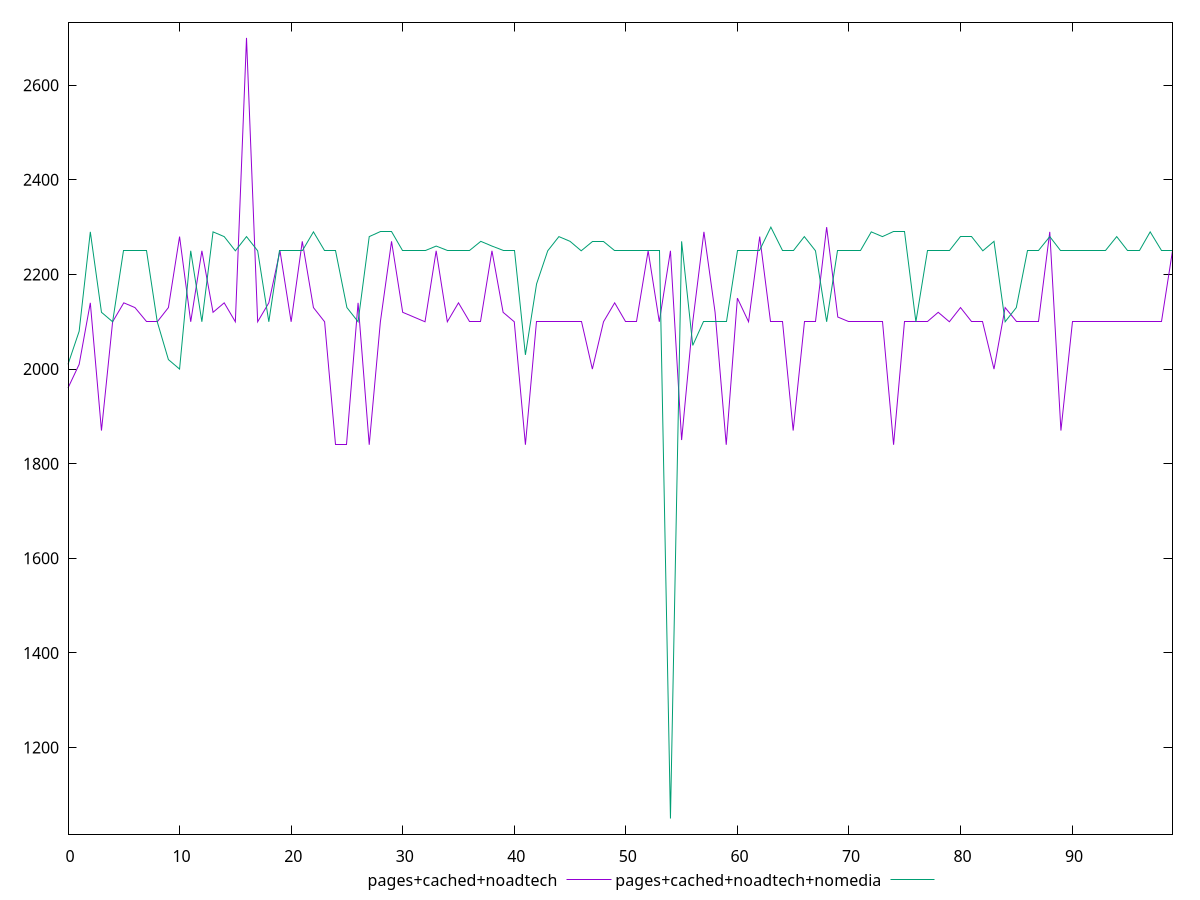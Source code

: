reset

$pagesCachedNoadtech <<EOF
0 1960
1 2010
2 2140
3 1870
4 2100
5 2140
6 2130
7 2100
8 2100
9 2130
10 2280
11 2100
12 2250
13 2120
14 2140
15 2100
16 2700
17 2100
18 2140
19 2250
20 2100
21 2270
22 2130
23 2100
24 1840
25 1840
26 2140
27 1840
28 2100
29 2270
30 2120
31 2110
32 2100
33 2250
34 2100
35 2140
36 2100
37 2100
38 2250
39 2120
40 2100
41 1840
42 2100
43 2100
44 2100
45 2100
46 2100
47 2000
48 2100
49 2140
50 2100
51 2100
52 2250
53 2100
54 2250
55 1850
56 2100
57 2290
58 2120
59 1840
60 2150
61 2100
62 2280
63 2100
64 2100
65 1870
66 2100
67 2100
68 2300
69 2110
70 2100
71 2100
72 2100
73 2100
74 1840
75 2100
76 2100
77 2100
78 2120
79 2100
80 2130
81 2100
82 2100
83 2000
84 2130
85 2100
86 2100
87 2100
88 2290
89 1870
90 2100
91 2100
92 2100
93 2100
94 2100
95 2100
96 2100
97 2100
98 2100
99 2250
EOF

$pagesCachedNoadtechNomedia <<EOF
0 2010
1 2080
2 2290
3 2120
4 2100
5 2250
6 2250
7 2250
8 2100
9 2020
10 2000
11 2250
12 2100
13 2290
14 2280
15 2250
16 2280
17 2250
18 2100
19 2250
20 2250
21 2250
22 2290
23 2250
24 2250
25 2130
26 2100
27 2280
28 2290
29 2290
30 2250
31 2250
32 2250
33 2260
34 2250
35 2250
36 2250
37 2270
38 2260
39 2250
40 2250
41 2030
42 2180
43 2250
44 2280
45 2270
46 2250
47 2270
48 2270
49 2250
50 2250
51 2250
52 2250
53 2250
54 1050
55 2270
56 2050
57 2100
58 2100
59 2100
60 2250
61 2250
62 2250
63 2300
64 2250
65 2250
66 2280
67 2250
68 2100
69 2250
70 2250
71 2250
72 2290
73 2280
74 2290
75 2290
76 2100
77 2250
78 2250
79 2250
80 2280
81 2280
82 2250
83 2270
84 2100
85 2130
86 2250
87 2250
88 2280
89 2250
90 2250
91 2250
92 2250
93 2250
94 2280
95 2250
96 2250
97 2290
98 2250
99 2250
EOF

set key outside below
set xrange [0:99]
set yrange [1017:2733]
set trange [1017:2733]
set terminal svg size 640, 520 enhanced background rgb 'white'
set output "report_00017_2021-02-10T15-08-03.406Z/unused-javascript/comparison/line/2_vs_3.svg"

plot $pagesCachedNoadtech title "pages+cached+noadtech" with line, \
     $pagesCachedNoadtechNomedia title "pages+cached+noadtech+nomedia" with line

reset
